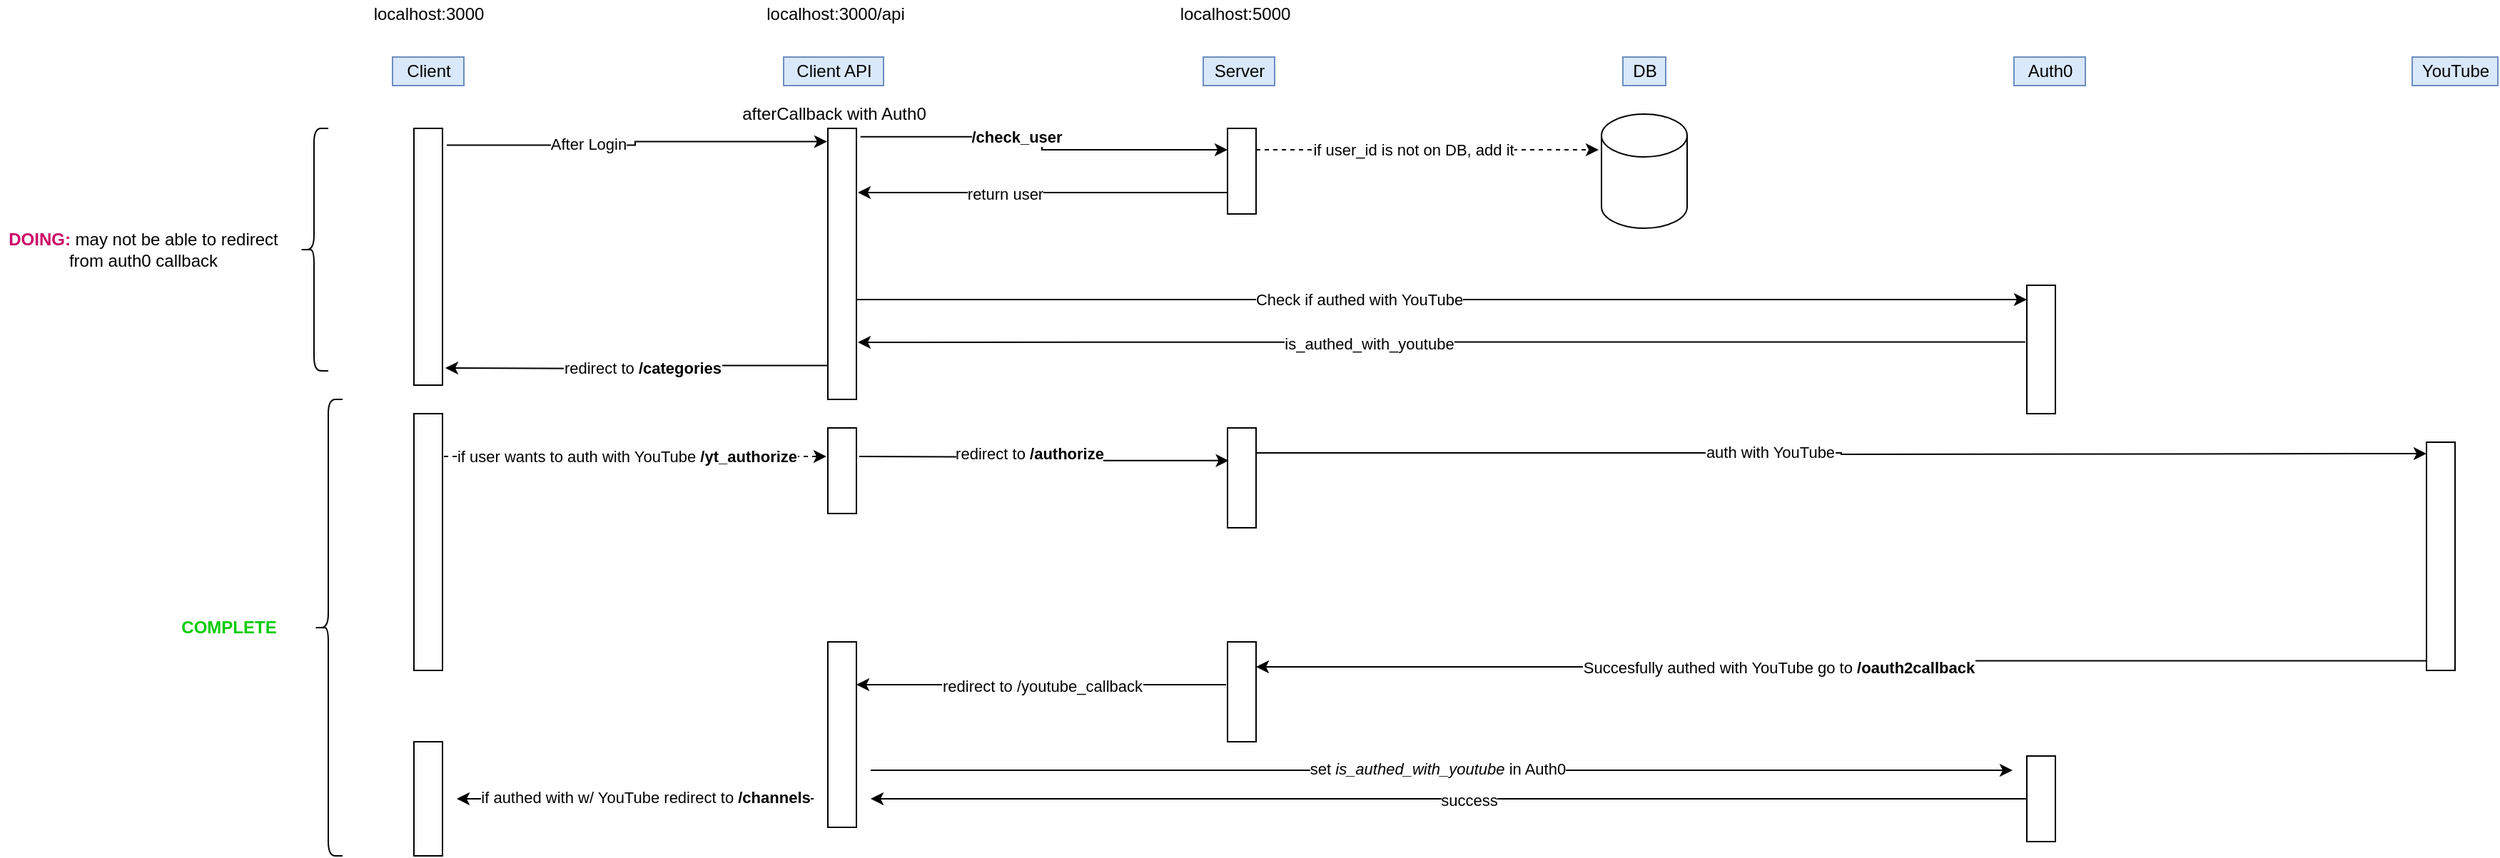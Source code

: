 <mxfile>
    <diagram id="48a--cThyilega_2qBEz" name="Page-1">
        <mxGraphModel dx="951" dy="938" grid="1" gridSize="10" guides="1" tooltips="1" connect="1" arrows="1" fold="1" page="1" pageScale="1" pageWidth="850" pageHeight="1100" math="0" shadow="0">
            <root>
                <mxCell id="0"/>
                <mxCell id="1" parent="0"/>
                <mxCell id="10" style="edgeStyle=orthogonalEdgeStyle;rounded=0;orthogonalLoop=1;jettySize=auto;html=1;exitX=1.149;exitY=0.065;exitDx=0;exitDy=0;exitPerimeter=0;entryX=-0.028;entryY=0.049;entryDx=0;entryDy=0;entryPerimeter=0;" parent="1" source="2" target="8" edge="1">
                    <mxGeometry relative="1" as="geometry">
                        <mxPoint x="720" y="195" as="targetPoint"/>
                    </mxGeometry>
                </mxCell>
                <mxCell id="11" value="After Login" style="edgeLabel;html=1;align=center;verticalAlign=middle;resizable=0;points=[];" parent="10" vertex="1" connectable="0">
                    <mxGeometry x="-0.262" y="1" relative="1" as="geometry">
                        <mxPoint as="offset"/>
                    </mxGeometry>
                </mxCell>
                <mxCell id="2" value="" style="rounded=0;whiteSpace=wrap;html=1;" parent="1" vertex="1">
                    <mxGeometry x="430" y="180" width="20" height="180" as="geometry"/>
                </mxCell>
                <mxCell id="3" value="Client" style="text;html=1;align=center;verticalAlign=middle;resizable=0;points=[];autosize=1;strokeColor=#6c8ebf;fillColor=#dae8fc;" parent="1" vertex="1">
                    <mxGeometry x="415" y="130" width="50" height="20" as="geometry"/>
                </mxCell>
                <mxCell id="4" value="Client API" style="text;html=1;align=center;verticalAlign=middle;resizable=0;points=[];autosize=1;strokeColor=#6c8ebf;fillColor=#dae8fc;" parent="1" vertex="1">
                    <mxGeometry x="689" y="130" width="70" height="20" as="geometry"/>
                </mxCell>
                <mxCell id="5" value="Server" style="text;html=1;align=center;verticalAlign=middle;resizable=0;points=[];autosize=1;strokeColor=#6c8ebf;fillColor=#dae8fc;" parent="1" vertex="1">
                    <mxGeometry x="983" y="130" width="50" height="20" as="geometry"/>
                </mxCell>
                <mxCell id="6" value="DB" style="text;html=1;align=center;verticalAlign=middle;resizable=0;points=[];autosize=1;strokeColor=#6c8ebf;fillColor=#dae8fc;" parent="1" vertex="1">
                    <mxGeometry x="1277" y="130" width="30" height="20" as="geometry"/>
                </mxCell>
                <mxCell id="7" value="Auth0" style="text;html=1;align=center;verticalAlign=middle;resizable=0;points=[];autosize=1;strokeColor=#6c8ebf;fillColor=#dae8fc;" parent="1" vertex="1">
                    <mxGeometry x="1551" y="130" width="50" height="20" as="geometry"/>
                </mxCell>
                <mxCell id="13" style="edgeStyle=orthogonalEdgeStyle;rounded=0;orthogonalLoop=1;jettySize=auto;html=1;exitX=1.143;exitY=0.031;exitDx=0;exitDy=0;entryX=0;entryY=0.25;entryDx=0;entryDy=0;exitPerimeter=0;" parent="1" source="8" target="12" edge="1">
                    <mxGeometry relative="1" as="geometry"/>
                </mxCell>
                <mxCell id="14" value="&lt;b&gt;/check_user&lt;/b&gt;" style="edgeLabel;html=1;align=center;verticalAlign=middle;resizable=0;points=[];" parent="13" vertex="1" connectable="0">
                    <mxGeometry x="-0.183" relative="1" as="geometry">
                        <mxPoint as="offset"/>
                    </mxGeometry>
                </mxCell>
                <mxCell id="22" style="edgeStyle=orthogonalEdgeStyle;rounded=0;orthogonalLoop=1;jettySize=auto;html=1;exitX=1;exitY=0.5;exitDx=0;exitDy=0;" parent="1" source="8" edge="1">
                    <mxGeometry relative="1" as="geometry">
                        <mxPoint x="1560" y="300" as="targetPoint"/>
                        <Array as="points">
                            <mxPoint x="740" y="300"/>
                        </Array>
                    </mxGeometry>
                </mxCell>
                <mxCell id="24" value="Check if authed with YouTube" style="edgeLabel;html=1;align=center;verticalAlign=middle;resizable=0;points=[];" parent="22" vertex="1" connectable="0">
                    <mxGeometry x="-0.082" y="-2" relative="1" as="geometry">
                        <mxPoint x="-11" y="-2" as="offset"/>
                    </mxGeometry>
                </mxCell>
                <mxCell id="31" style="edgeStyle=orthogonalEdgeStyle;rounded=0;orthogonalLoop=1;jettySize=auto;html=1;exitX=0.017;exitY=0.875;exitDx=0;exitDy=0;exitPerimeter=0;" parent="1" source="8" edge="1">
                    <mxGeometry relative="1" as="geometry">
                        <mxPoint x="452" y="348" as="targetPoint"/>
                    </mxGeometry>
                </mxCell>
                <mxCell id="32" value="redirect to &lt;b&gt;/categories&lt;/b&gt;" style="edgeLabel;html=1;align=center;verticalAlign=middle;resizable=0;points=[];" parent="31" vertex="1" connectable="0">
                    <mxGeometry x="0.136" y="-1" relative="1" as="geometry">
                        <mxPoint x="21" as="offset"/>
                    </mxGeometry>
                </mxCell>
                <mxCell id="34" style="edgeStyle=orthogonalEdgeStyle;rounded=0;orthogonalLoop=1;jettySize=auto;html=1;exitX=1;exitY=0.25;exitDx=0;exitDy=0;" parent="1" source="48" edge="1">
                    <mxGeometry relative="1" as="geometry">
                        <mxPoint x="1840" y="408" as="targetPoint"/>
                        <mxPoint x="1050" y="460" as="sourcePoint"/>
                        <Array as="points"/>
                    </mxGeometry>
                </mxCell>
                <mxCell id="35" value="auth with YouTube" style="edgeLabel;html=1;align=center;verticalAlign=middle;resizable=0;points=[];" parent="34" vertex="1" connectable="0">
                    <mxGeometry x="0.005" y="2" relative="1" as="geometry">
                        <mxPoint x="-52" as="offset"/>
                    </mxGeometry>
                </mxCell>
                <mxCell id="8" value="" style="rounded=0;whiteSpace=wrap;html=1;" parent="1" vertex="1">
                    <mxGeometry x="720" y="180" width="20" height="190" as="geometry"/>
                </mxCell>
                <mxCell id="15" style="edgeStyle=orthogonalEdgeStyle;rounded=0;orthogonalLoop=1;jettySize=auto;html=1;exitX=1;exitY=0.25;exitDx=0;exitDy=0;dashed=1;" parent="1" source="12" edge="1">
                    <mxGeometry relative="1" as="geometry">
                        <mxPoint x="1260" y="195" as="targetPoint"/>
                    </mxGeometry>
                </mxCell>
                <mxCell id="18" value="if user_id is not on DB, add it" style="edgeLabel;html=1;align=center;verticalAlign=middle;resizable=0;points=[];" parent="15" vertex="1" connectable="0">
                    <mxGeometry x="0.242" y="1" relative="1" as="geometry">
                        <mxPoint x="-39" as="offset"/>
                    </mxGeometry>
                </mxCell>
                <mxCell id="19" style="edgeStyle=orthogonalEdgeStyle;rounded=0;orthogonalLoop=1;jettySize=auto;html=1;exitX=0;exitY=0.75;exitDx=0;exitDy=0;" parent="1" source="12" edge="1">
                    <mxGeometry relative="1" as="geometry">
                        <mxPoint x="741" y="225" as="targetPoint"/>
                    </mxGeometry>
                </mxCell>
                <mxCell id="20" value="return user" style="edgeLabel;html=1;align=center;verticalAlign=middle;resizable=0;points=[];" parent="19" vertex="1" connectable="0">
                    <mxGeometry x="0.207" relative="1" as="geometry">
                        <mxPoint as="offset"/>
                    </mxGeometry>
                </mxCell>
                <mxCell id="12" value="" style="rounded=0;whiteSpace=wrap;html=1;" parent="1" vertex="1">
                    <mxGeometry x="1000" y="180" width="20" height="60" as="geometry"/>
                </mxCell>
                <mxCell id="16" value="" style="shape=cylinder3;whiteSpace=wrap;html=1;boundedLbl=1;backgroundOutline=1;size=15;" parent="1" vertex="1">
                    <mxGeometry x="1262" y="170" width="60" height="80" as="geometry"/>
                </mxCell>
                <mxCell id="28" style="edgeStyle=orthogonalEdgeStyle;rounded=0;orthogonalLoop=1;jettySize=auto;html=1;exitX=-0.052;exitY=0.442;exitDx=0;exitDy=0;exitPerimeter=0;" parent="1" source="23" edge="1">
                    <mxGeometry relative="1" as="geometry">
                        <mxPoint x="741" y="330" as="targetPoint"/>
                    </mxGeometry>
                </mxCell>
                <mxCell id="29" value="is_authed_with_youtube" style="edgeLabel;html=1;align=center;verticalAlign=middle;resizable=0;points=[];" parent="28" vertex="1" connectable="0">
                    <mxGeometry x="0.25" relative="1" as="geometry">
                        <mxPoint x="51" as="offset"/>
                    </mxGeometry>
                </mxCell>
                <mxCell id="23" value="" style="rounded=0;whiteSpace=wrap;html=1;" parent="1" vertex="1">
                    <mxGeometry x="1560" y="290" width="20" height="90" as="geometry"/>
                </mxCell>
                <mxCell id="26" value="YouTube" style="text;html=1;align=center;verticalAlign=middle;resizable=0;points=[];autosize=1;strokeColor=#6c8ebf;fillColor=#dae8fc;" parent="1" vertex="1">
                    <mxGeometry x="1830" y="130" width="60" height="20" as="geometry"/>
                </mxCell>
                <mxCell id="54" style="edgeStyle=orthogonalEdgeStyle;rounded=0;orthogonalLoop=1;jettySize=auto;html=1;exitX=0.081;exitY=0.958;exitDx=0;exitDy=0;entryX=1;entryY=0.25;entryDx=0;entryDy=0;exitPerimeter=0;" parent="1" source="33" target="65" edge="1">
                    <mxGeometry relative="1" as="geometry">
                        <mxPoint x="1080" y="610" as="targetPoint"/>
                    </mxGeometry>
                </mxCell>
                <mxCell id="55" value="Succesfully authed with YouTube go to &lt;b&gt;/oauth2callback&lt;/b&gt;" style="edgeLabel;html=1;align=center;verticalAlign=middle;resizable=0;points=[];" parent="54" vertex="1" connectable="0">
                    <mxGeometry x="0.115" relative="1" as="geometry">
                        <mxPoint as="offset"/>
                    </mxGeometry>
                </mxCell>
                <mxCell id="33" value="" style="rounded=0;whiteSpace=wrap;html=1;" parent="1" vertex="1">
                    <mxGeometry x="1840" y="400" width="20" height="160" as="geometry"/>
                </mxCell>
                <mxCell id="39" value="afterCallback with Auth0" style="text;html=1;align=center;verticalAlign=middle;resizable=0;points=[];autosize=1;strokeColor=none;" parent="1" vertex="1">
                    <mxGeometry x="654" y="160" width="140" height="20" as="geometry"/>
                </mxCell>
                <mxCell id="44" style="edgeStyle=orthogonalEdgeStyle;rounded=0;orthogonalLoop=1;jettySize=auto;html=1;dashed=1;" parent="1" edge="1">
                    <mxGeometry relative="1" as="geometry">
                        <mxPoint x="719" y="410" as="targetPoint"/>
                        <mxPoint x="451" y="410" as="sourcePoint"/>
                    </mxGeometry>
                </mxCell>
                <mxCell id="45" value="if user wants to auth with YouTube&lt;b&gt; /yt_authorize&lt;/b&gt;" style="edgeLabel;html=1;align=center;verticalAlign=middle;resizable=0;points=[];" parent="44" vertex="1" connectable="0">
                    <mxGeometry x="-0.418" y="3" relative="1" as="geometry">
                        <mxPoint x="50" y="3" as="offset"/>
                    </mxGeometry>
                </mxCell>
                <mxCell id="43" value="" style="rounded=0;whiteSpace=wrap;html=1;" parent="1" vertex="1">
                    <mxGeometry x="430" y="380" width="20" height="180" as="geometry"/>
                </mxCell>
                <mxCell id="58" style="edgeStyle=orthogonalEdgeStyle;rounded=0;orthogonalLoop=1;jettySize=auto;html=1;entryX=0.038;entryY=0.327;entryDx=0;entryDy=0;entryPerimeter=0;" parent="1" target="48" edge="1">
                    <mxGeometry relative="1" as="geometry">
                        <mxPoint x="742" y="410" as="sourcePoint"/>
                    </mxGeometry>
                </mxCell>
                <mxCell id="59" value="redirect to &lt;b&gt;/authorize&lt;/b&gt;" style="edgeLabel;html=1;align=center;verticalAlign=middle;resizable=0;points=[];" parent="58" vertex="1" connectable="0">
                    <mxGeometry x="-0.317" y="1" relative="1" as="geometry">
                        <mxPoint x="30" y="-2" as="offset"/>
                    </mxGeometry>
                </mxCell>
                <mxCell id="62" style="edgeStyle=orthogonalEdgeStyle;rounded=0;orthogonalLoop=1;jettySize=auto;html=1;" parent="1" edge="1">
                    <mxGeometry relative="1" as="geometry">
                        <mxPoint x="710" y="650" as="sourcePoint"/>
                        <mxPoint x="460" y="650" as="targetPoint"/>
                    </mxGeometry>
                </mxCell>
                <mxCell id="63" value="if authed with w/ YouTube redirect to &lt;b&gt;/channels&lt;/b&gt;" style="edgeLabel;html=1;align=center;verticalAlign=middle;resizable=0;points=[];" parent="62" vertex="1" connectable="0">
                    <mxGeometry x="0.2" y="1" relative="1" as="geometry">
                        <mxPoint x="32" y="-2" as="offset"/>
                    </mxGeometry>
                </mxCell>
                <mxCell id="46" value="" style="rounded=0;whiteSpace=wrap;html=1;" parent="1" vertex="1">
                    <mxGeometry x="720" y="390" width="20" height="60" as="geometry"/>
                </mxCell>
                <mxCell id="60" style="edgeStyle=orthogonalEdgeStyle;rounded=0;orthogonalLoop=1;jettySize=auto;html=1;" parent="1" edge="1">
                    <mxGeometry relative="1" as="geometry">
                        <mxPoint x="999" y="570" as="sourcePoint"/>
                        <mxPoint x="740" y="570" as="targetPoint"/>
                        <Array as="points">
                            <mxPoint x="740" y="570"/>
                        </Array>
                    </mxGeometry>
                </mxCell>
                <mxCell id="67" value="redirect to /youtube_callback" style="edgeLabel;html=1;align=center;verticalAlign=middle;resizable=0;points=[];" parent="60" vertex="1" connectable="0">
                    <mxGeometry x="0.19" y="1" relative="1" as="geometry">
                        <mxPoint x="25" as="offset"/>
                    </mxGeometry>
                </mxCell>
                <mxCell id="48" value="" style="rounded=0;whiteSpace=wrap;html=1;" parent="1" vertex="1">
                    <mxGeometry x="1000" y="390" width="20" height="70" as="geometry"/>
                </mxCell>
                <mxCell id="51" value="localhost:3000" style="text;html=1;align=center;verticalAlign=middle;resizable=0;points=[];autosize=1;strokeColor=none;" parent="1" vertex="1">
                    <mxGeometry x="395" y="90" width="90" height="20" as="geometry"/>
                </mxCell>
                <mxCell id="52" value="localhost:3000/api" style="text;html=1;align=center;verticalAlign=middle;resizable=0;points=[];autosize=1;strokeColor=none;" parent="1" vertex="1">
                    <mxGeometry x="670" y="90" width="110" height="20" as="geometry"/>
                </mxCell>
                <mxCell id="53" value="localhost:5000" style="text;html=1;align=center;verticalAlign=middle;resizable=0;points=[];autosize=1;strokeColor=none;" parent="1" vertex="1">
                    <mxGeometry x="960" y="90" width="90" height="20" as="geometry"/>
                </mxCell>
                <mxCell id="65" value="" style="rounded=0;whiteSpace=wrap;html=1;" parent="1" vertex="1">
                    <mxGeometry x="1000" y="540" width="20" height="70" as="geometry"/>
                </mxCell>
                <mxCell id="71" style="edgeStyle=orthogonalEdgeStyle;rounded=0;orthogonalLoop=1;jettySize=auto;html=1;fontColor=#000000;" parent="1" edge="1">
                    <mxGeometry relative="1" as="geometry">
                        <mxPoint x="1550" y="630" as="targetPoint"/>
                        <mxPoint x="750" y="630" as="sourcePoint"/>
                    </mxGeometry>
                </mxCell>
                <mxCell id="72" value="set &lt;i&gt;is_authed_with_youtube&lt;/i&gt; in Auth0" style="edgeLabel;html=1;align=center;verticalAlign=middle;resizable=0;points=[];fontColor=#000000;" parent="71" vertex="1" connectable="0">
                    <mxGeometry x="-0.451" y="1" relative="1" as="geometry">
                        <mxPoint x="177" as="offset"/>
                    </mxGeometry>
                </mxCell>
                <mxCell id="69" value="" style="rounded=0;whiteSpace=wrap;html=1;" parent="1" vertex="1">
                    <mxGeometry x="720" y="540" width="20" height="130" as="geometry"/>
                </mxCell>
                <mxCell id="73" style="edgeStyle=orthogonalEdgeStyle;rounded=0;orthogonalLoop=1;jettySize=auto;html=1;fontColor=#000000;" parent="1" source="70" edge="1">
                    <mxGeometry relative="1" as="geometry">
                        <mxPoint x="750" y="650" as="targetPoint"/>
                    </mxGeometry>
                </mxCell>
                <mxCell id="74" value="success" style="edgeLabel;html=1;align=center;verticalAlign=middle;resizable=0;points=[];fontColor=#000000;" parent="73" vertex="1" connectable="0">
                    <mxGeometry x="0.379" y="2" relative="1" as="geometry">
                        <mxPoint x="167" y="-2" as="offset"/>
                    </mxGeometry>
                </mxCell>
                <mxCell id="70" value="" style="rounded=0;whiteSpace=wrap;html=1;" parent="1" vertex="1">
                    <mxGeometry x="1560" y="620" width="20" height="60" as="geometry"/>
                </mxCell>
                <mxCell id="76" value="" style="rounded=0;whiteSpace=wrap;html=1;" parent="1" vertex="1">
                    <mxGeometry x="430" y="610" width="20" height="80" as="geometry"/>
                </mxCell>
                <mxCell id="77" value="" style="shape=curlyBracket;whiteSpace=wrap;html=1;rounded=1;fontColor=#000000;" parent="1" vertex="1">
                    <mxGeometry x="360" y="370" width="20" height="320" as="geometry"/>
                </mxCell>
                <mxCell id="78" value="&lt;b&gt;&lt;font color=&quot;#00cc00&quot;&gt;COMPLETE&lt;/font&gt;&lt;/b&gt;" style="text;html=1;align=center;verticalAlign=middle;resizable=0;points=[];autosize=1;strokeColor=none;fontColor=#000000;" parent="1" vertex="1">
                    <mxGeometry x="260" y="520" width="80" height="20" as="geometry"/>
                </mxCell>
                <mxCell id="79" value="" style="shape=curlyBracket;whiteSpace=wrap;html=1;rounded=1;fontColor=#000000;" parent="1" vertex="1">
                    <mxGeometry x="350" y="180" width="20" height="170" as="geometry"/>
                </mxCell>
                <mxCell id="80" value="&lt;font color=&quot;#cc0066&quot;&gt;&lt;b&gt;DOING: &lt;/b&gt;&lt;/font&gt;may not be able to redirect&lt;br&gt;from auth0 callback" style="text;html=1;align=center;verticalAlign=middle;resizable=0;points=[];autosize=1;strokeColor=none;fontColor=#000000;" parent="1" vertex="1">
                    <mxGeometry x="140" y="250" width="200" height="30" as="geometry"/>
                </mxCell>
            </root>
        </mxGraphModel>
    </diagram>
</mxfile>